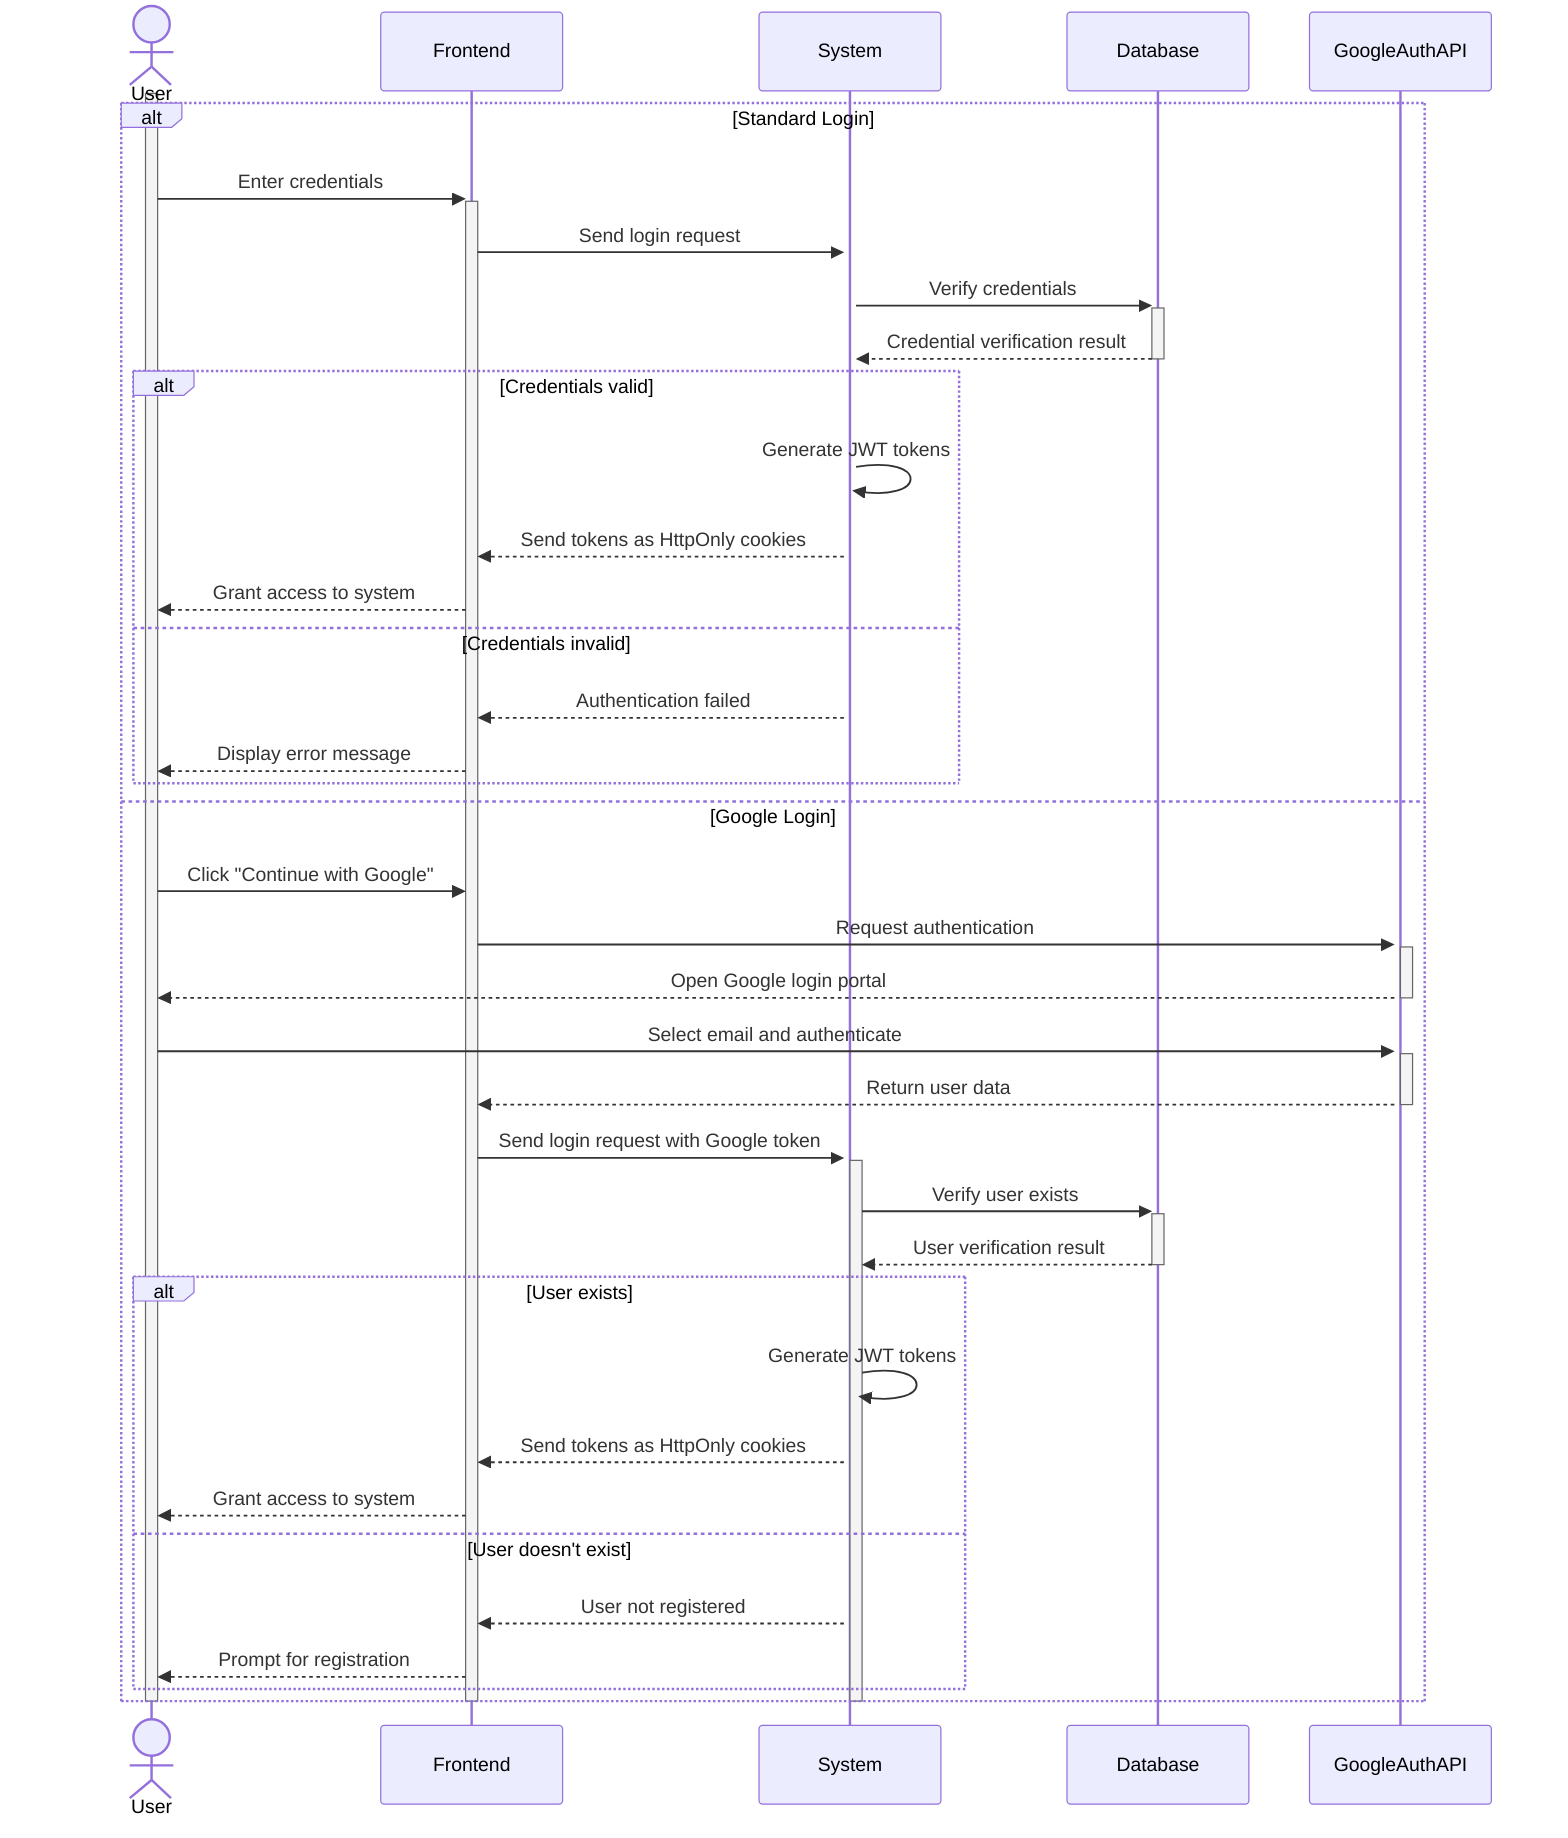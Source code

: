 sequenceDiagram
    actor User
    participant Frontend
    participant System
    participant Database
    participant GoogleAuthAPI

    activate User
    alt Standard Login
        User->>+Frontend: Enter credentials
        Frontend->>+System: Send login request
        System->>+Database: Verify credentials
        Database-->>-System: Credential verification result
        alt Credentials valid
            System->>System: Generate JWT tokens
            System-->>Frontend: Send tokens as HttpOnly cookies
            Frontend-->>User: Grant access to system
        else Credentials invalid
            System-->>Frontend: Authentication failed
            Frontend-->>User: Display error message
        end
    else Google Login
        User->>Frontend: Click "Continue with Google"
        Frontend->>+GoogleAuthAPI: Request authentication
        activate GoogleAuthAPI
        GoogleAuthAPI-->>User: Open Google login portal
        deactivate GoogleAuthAPI
        User->>+GoogleAuthAPI: Select email and authenticate
        GoogleAuthAPI-->>-Frontend: Return user data
        Frontend->>+System: Send login request with Google token
        System->>+Database: Verify user exists
        Database-->>-System: User verification result
        alt User exists
            System->>System: Generate JWT tokens
            System-->>Frontend: Send tokens as HttpOnly cookies
            Frontend-->>User: Grant access to system
        else User doesn't exist
            System-->>Frontend: User not registered
            Frontend-->>User: Prompt for registration
        end
    end
    deactivate System
    deactivate Frontend
    deactivate User